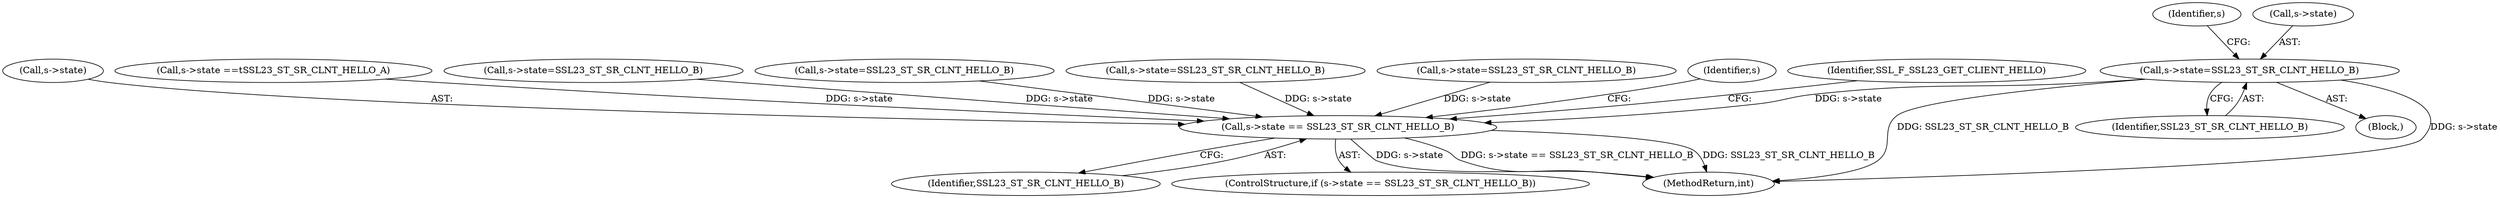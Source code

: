 digraph "0_openssl_280b1f1ad12131defcd986676a8fc9717aaa601b@pointer" {
"1000517" [label="(Call,s->state=SSL23_ST_SR_CLNT_HELLO_B)"];
"1000727" [label="(Call,s->state == SSL23_ST_SR_CLNT_HELLO_B)"];
"1000517" [label="(Call,s->state=SSL23_ST_SR_CLNT_HELLO_B)"];
"1000688" [label="(Identifier,s)"];
"1000761" [label="(MethodReturn,int)"];
"1000731" [label="(Identifier,SSL23_ST_SR_CLNT_HELLO_B)"];
"1000728" [label="(Call,s->state)"];
"1000152" [label="(Call,s->state ==\tSSL23_ST_SR_CLNT_HELLO_A)"];
"1000542" [label="(Call,s->state=SSL23_ST_SR_CLNT_HELLO_B)"];
"1000521" [label="(Identifier,SSL23_ST_SR_CLNT_HELLO_B)"];
"1000561" [label="(Call,s->state=SSL23_ST_SR_CLNT_HELLO_B)"];
"1000580" [label="(Call,s->state=SSL23_ST_SR_CLNT_HELLO_B)"];
"1000611" [label="(Call,s->state=SSL23_ST_SR_CLNT_HELLO_B)"];
"1000727" [label="(Call,s->state == SSL23_ST_SR_CLNT_HELLO_B)"];
"1000726" [label="(ControlStructure,if (s->state == SSL23_ST_SR_CLNT_HELLO_B))"];
"1000739" [label="(Identifier,s)"];
"1000511" [label="(Block,)"];
"1000518" [label="(Call,s->state)"];
"1000734" [label="(Identifier,SSL_F_SSL23_GET_CLIENT_HELLO)"];
"1000517" -> "1000511"  [label="AST: "];
"1000517" -> "1000521"  [label="CFG: "];
"1000518" -> "1000517"  [label="AST: "];
"1000521" -> "1000517"  [label="AST: "];
"1000688" -> "1000517"  [label="CFG: "];
"1000517" -> "1000761"  [label="DDG: s->state"];
"1000517" -> "1000761"  [label="DDG: SSL23_ST_SR_CLNT_HELLO_B"];
"1000517" -> "1000727"  [label="DDG: s->state"];
"1000727" -> "1000726"  [label="AST: "];
"1000727" -> "1000731"  [label="CFG: "];
"1000728" -> "1000727"  [label="AST: "];
"1000731" -> "1000727"  [label="AST: "];
"1000734" -> "1000727"  [label="CFG: "];
"1000739" -> "1000727"  [label="CFG: "];
"1000727" -> "1000761"  [label="DDG: s->state == SSL23_ST_SR_CLNT_HELLO_B"];
"1000727" -> "1000761"  [label="DDG: SSL23_ST_SR_CLNT_HELLO_B"];
"1000727" -> "1000761"  [label="DDG: s->state"];
"1000561" -> "1000727"  [label="DDG: s->state"];
"1000152" -> "1000727"  [label="DDG: s->state"];
"1000542" -> "1000727"  [label="DDG: s->state"];
"1000580" -> "1000727"  [label="DDG: s->state"];
"1000611" -> "1000727"  [label="DDG: s->state"];
}
